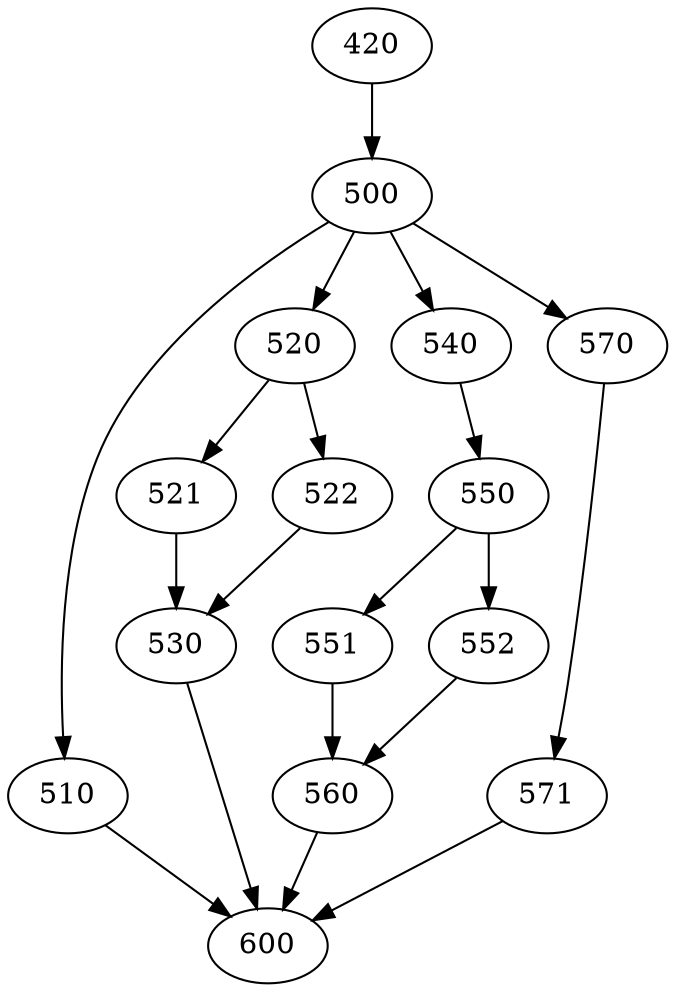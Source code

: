 digraph graphname {

  420->500;
  500->510;
  510->600;

  500->520;
  520->521;
  520->522;
  521->530;
  522->530;
  530->600;

  500->540;
  540->550;
  550->551;
  550->552;
  551->560;
  552->560;
  560->600;

  500->570;
  570->571;
  571->600;

}